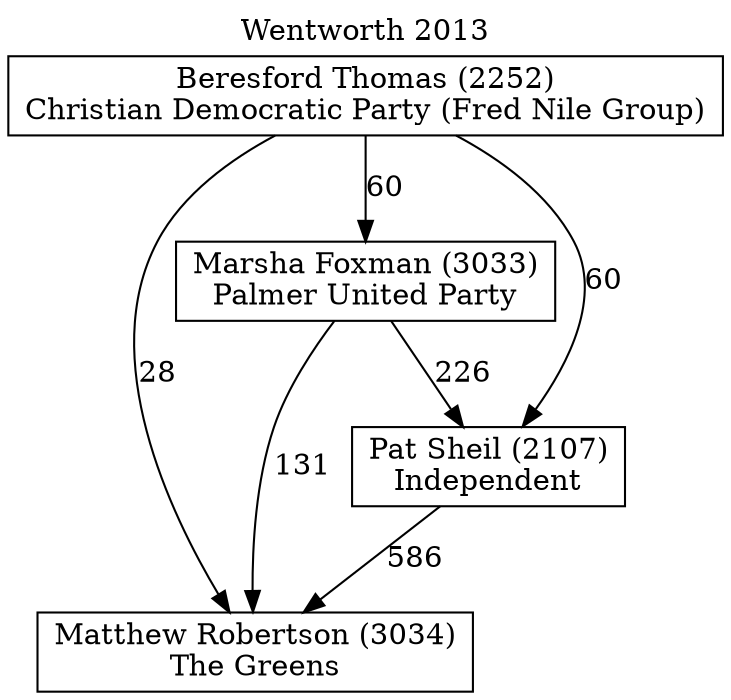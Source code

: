 // House preference flow
digraph "Matthew Robertson (3034)_Wentworth_2013" {
	graph [label="Wentworth 2013" labelloc=t mclimit=10]
	node [shape=box]
	"Beresford Thomas (2252)" [label="Beresford Thomas (2252)
Christian Democratic Party (Fred Nile Group)"]
	"Marsha Foxman (3033)" [label="Marsha Foxman (3033)
Palmer United Party"]
	"Matthew Robertson (3034)" [label="Matthew Robertson (3034)
The Greens"]
	"Pat Sheil (2107)" [label="Pat Sheil (2107)
Independent"]
	"Beresford Thomas (2252)" -> "Marsha Foxman (3033)" [label=60]
	"Beresford Thomas (2252)" -> "Matthew Robertson (3034)" [label=28]
	"Beresford Thomas (2252)" -> "Pat Sheil (2107)" [label=60]
	"Marsha Foxman (3033)" -> "Matthew Robertson (3034)" [label=131]
	"Marsha Foxman (3033)" -> "Pat Sheil (2107)" [label=226]
	"Pat Sheil (2107)" -> "Matthew Robertson (3034)" [label=586]
}
